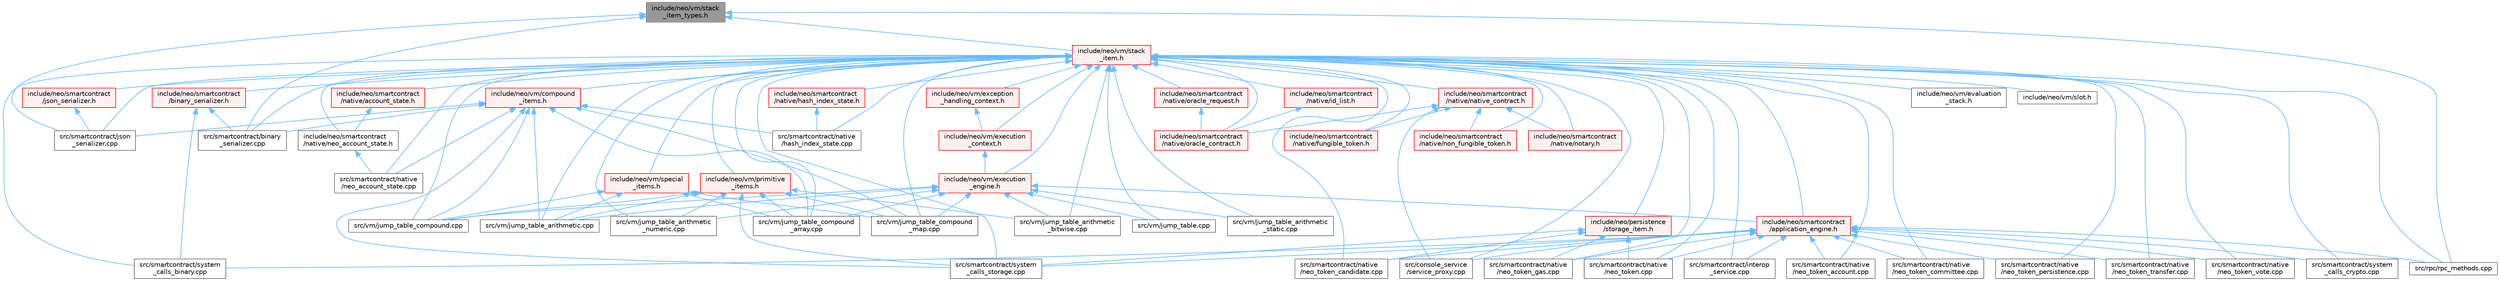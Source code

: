 digraph "include/neo/vm/stack_item_types.h"
{
 // LATEX_PDF_SIZE
  bgcolor="transparent";
  edge [fontname=Helvetica,fontsize=10,labelfontname=Helvetica,labelfontsize=10];
  node [fontname=Helvetica,fontsize=10,shape=box,height=0.2,width=0.4];
  Node1 [id="Node000001",label="include/neo/vm/stack\l_item_types.h",height=0.2,width=0.4,color="gray40", fillcolor="grey60", style="filled", fontcolor="black",tooltip=" "];
  Node1 -> Node2 [id="edge1_Node000001_Node000002",dir="back",color="steelblue1",style="solid",tooltip=" "];
  Node2 [id="Node000002",label="include/neo/vm/stack\l_item.h",height=0.2,width=0.4,color="red", fillcolor="#FFF0F0", style="filled",URL="$stack__item_8h.html",tooltip=" "];
  Node2 -> Node3 [id="edge2_Node000002_Node000003",dir="back",color="steelblue1",style="solid",tooltip=" "];
  Node3 [id="Node000003",label="include/neo/persistence\l/storage_item.h",height=0.2,width=0.4,color="red", fillcolor="#FFF0F0", style="filled",URL="$persistence_2storage__item_8h.html",tooltip=" "];
  Node3 -> Node154 [id="edge3_Node000003_Node000154",dir="back",color="steelblue1",style="solid",tooltip=" "];
  Node154 [id="Node000154",label="src/smartcontract/native\l/neo_token.cpp",height=0.2,width=0.4,color="grey40", fillcolor="white", style="filled",URL="$neo__token_8cpp.html",tooltip=" "];
  Node3 -> Node156 [id="edge4_Node000003_Node000156",dir="back",color="steelblue1",style="solid",tooltip=" "];
  Node156 [id="Node000156",label="src/smartcontract/native\l/neo_token_candidate.cpp",height=0.2,width=0.4,color="grey40", fillcolor="white", style="filled",URL="$neo__token__candidate_8cpp.html",tooltip=" "];
  Node3 -> Node158 [id="edge5_Node000003_Node000158",dir="back",color="steelblue1",style="solid",tooltip=" "];
  Node158 [id="Node000158",label="src/smartcontract/native\l/neo_token_gas.cpp",height=0.2,width=0.4,color="grey40", fillcolor="white", style="filled",URL="$neo__token__gas_8cpp.html",tooltip=" "];
  Node3 -> Node138 [id="edge6_Node000003_Node000138",dir="back",color="steelblue1",style="solid",tooltip=" "];
  Node138 [id="Node000138",label="src/smartcontract/system\l_calls_storage.cpp",height=0.2,width=0.4,color="grey40", fillcolor="white", style="filled",URL="$system__calls__storage_8cpp.html",tooltip=" "];
  Node2 -> Node129 [id="edge7_Node000002_Node000129",dir="back",color="steelblue1",style="solid",tooltip=" "];
  Node129 [id="Node000129",label="include/neo/smartcontract\l/application_engine.h",height=0.2,width=0.4,color="red", fillcolor="#FFF0F0", style="filled",URL="$application__engine_8h.html",tooltip=" "];
  Node129 -> Node96 [id="edge8_Node000129_Node000096",dir="back",color="steelblue1",style="solid",tooltip=" "];
  Node96 [id="Node000096",label="src/console_service\l/service_proxy.cpp",height=0.2,width=0.4,color="grey40", fillcolor="white", style="filled",URL="$service__proxy_8cpp.html",tooltip=" "];
  Node129 -> Node94 [id="edge9_Node000129_Node000094",dir="back",color="steelblue1",style="solid",tooltip=" "];
  Node94 [id="Node000094",label="src/rpc/rpc_methods.cpp",height=0.2,width=0.4,color="grey40", fillcolor="white", style="filled",URL="$rpc__methods_8cpp.html",tooltip=" "];
  Node129 -> Node143 [id="edge10_Node000129_Node000143",dir="back",color="steelblue1",style="solid",tooltip=" "];
  Node143 [id="Node000143",label="src/smartcontract/interop\l_service.cpp",height=0.2,width=0.4,color="grey40", fillcolor="white", style="filled",URL="$interop__service_8cpp.html",tooltip=" "];
  Node129 -> Node154 [id="edge11_Node000129_Node000154",dir="back",color="steelblue1",style="solid",tooltip=" "];
  Node129 -> Node155 [id="edge12_Node000129_Node000155",dir="back",color="steelblue1",style="solid",tooltip=" "];
  Node155 [id="Node000155",label="src/smartcontract/native\l/neo_token_account.cpp",height=0.2,width=0.4,color="grey40", fillcolor="white", style="filled",URL="$neo__token__account_8cpp.html",tooltip=" "];
  Node129 -> Node156 [id="edge13_Node000129_Node000156",dir="back",color="steelblue1",style="solid",tooltip=" "];
  Node129 -> Node157 [id="edge14_Node000129_Node000157",dir="back",color="steelblue1",style="solid",tooltip=" "];
  Node157 [id="Node000157",label="src/smartcontract/native\l/neo_token_committee.cpp",height=0.2,width=0.4,color="grey40", fillcolor="white", style="filled",URL="$neo__token__committee_8cpp.html",tooltip=" "];
  Node129 -> Node158 [id="edge15_Node000129_Node000158",dir="back",color="steelblue1",style="solid",tooltip=" "];
  Node129 -> Node159 [id="edge16_Node000129_Node000159",dir="back",color="steelblue1",style="solid",tooltip=" "];
  Node159 [id="Node000159",label="src/smartcontract/native\l/neo_token_persistence.cpp",height=0.2,width=0.4,color="grey40", fillcolor="white", style="filled",URL="$neo__token__persistence_8cpp.html",tooltip=" "];
  Node129 -> Node160 [id="edge17_Node000129_Node000160",dir="back",color="steelblue1",style="solid",tooltip=" "];
  Node160 [id="Node000160",label="src/smartcontract/native\l/neo_token_transfer.cpp",height=0.2,width=0.4,color="grey40", fillcolor="white", style="filled",URL="$neo__token__transfer_8cpp.html",tooltip=" "];
  Node129 -> Node161 [id="edge18_Node000129_Node000161",dir="back",color="steelblue1",style="solid",tooltip=" "];
  Node161 [id="Node000161",label="src/smartcontract/native\l/neo_token_vote.cpp",height=0.2,width=0.4,color="grey40", fillcolor="white", style="filled",URL="$neo__token__vote_8cpp.html",tooltip=" "];
  Node129 -> Node171 [id="edge19_Node000129_Node000171",dir="back",color="steelblue1",style="solid",tooltip=" "];
  Node171 [id="Node000171",label="src/smartcontract/system\l_calls_binary.cpp",height=0.2,width=0.4,color="grey40", fillcolor="white", style="filled",URL="$system__calls__binary_8cpp.html",tooltip=" "];
  Node129 -> Node135 [id="edge20_Node000129_Node000135",dir="back",color="steelblue1",style="solid",tooltip=" "];
  Node135 [id="Node000135",label="src/smartcontract/system\l_calls_crypto.cpp",height=0.2,width=0.4,color="grey40", fillcolor="white", style="filled",URL="$system__calls__crypto_8cpp.html",tooltip=" "];
  Node129 -> Node138 [id="edge21_Node000129_Node000138",dir="back",color="steelblue1",style="solid",tooltip=" "];
  Node2 -> Node224 [id="edge22_Node000002_Node000224",dir="back",color="steelblue1",style="solid",tooltip=" "];
  Node224 [id="Node000224",label="include/neo/smartcontract\l/binary_serializer.h",height=0.2,width=0.4,color="red", fillcolor="#FFF0F0", style="filled",URL="$binary__serializer_8h.html",tooltip=" "];
  Node224 -> Node225 [id="edge23_Node000224_Node000225",dir="back",color="steelblue1",style="solid",tooltip=" "];
  Node225 [id="Node000225",label="src/smartcontract/binary\l_serializer.cpp",height=0.2,width=0.4,color="grey40", fillcolor="white", style="filled",URL="$binary__serializer_8cpp.html",tooltip=" "];
  Node224 -> Node171 [id="edge24_Node000224_Node000171",dir="back",color="steelblue1",style="solid",tooltip=" "];
  Node2 -> Node226 [id="edge25_Node000002_Node000226",dir="back",color="steelblue1",style="solid",tooltip=" "];
  Node226 [id="Node000226",label="include/neo/smartcontract\l/json_serializer.h",height=0.2,width=0.4,color="red", fillcolor="#FFF0F0", style="filled",URL="$json__serializer_8h.html",tooltip=" "];
  Node226 -> Node227 [id="edge26_Node000226_Node000227",dir="back",color="steelblue1",style="solid",tooltip=" "];
  Node227 [id="Node000227",label="src/smartcontract/json\l_serializer.cpp",height=0.2,width=0.4,color="grey40", fillcolor="white", style="filled",URL="$json__serializer_8cpp.html",tooltip=" "];
  Node2 -> Node228 [id="edge27_Node000002_Node000228",dir="back",color="steelblue1",style="solid",tooltip=" "];
  Node228 [id="Node000228",label="include/neo/smartcontract\l/native/account_state.h",height=0.2,width=0.4,color="red", fillcolor="#FFF0F0", style="filled",URL="$account__state_8h.html",tooltip=" "];
  Node228 -> Node229 [id="edge28_Node000228_Node000229",dir="back",color="steelblue1",style="solid",tooltip=" "];
  Node229 [id="Node000229",label="include/neo/smartcontract\l/native/neo_account_state.h",height=0.2,width=0.4,color="grey40", fillcolor="white", style="filled",URL="$neo__account__state_8h.html",tooltip=" "];
  Node229 -> Node230 [id="edge29_Node000229_Node000230",dir="back",color="steelblue1",style="solid",tooltip=" "];
  Node230 [id="Node000230",label="src/smartcontract/native\l/neo_account_state.cpp",height=0.2,width=0.4,color="grey40", fillcolor="white", style="filled",URL="$neo__account__state_8cpp.html",tooltip=" "];
  Node2 -> Node182 [id="edge30_Node000002_Node000182",dir="back",color="steelblue1",style="solid",tooltip=" "];
  Node182 [id="Node000182",label="include/neo/smartcontract\l/native/fungible_token.h",height=0.2,width=0.4,color="red", fillcolor="#FFF0F0", style="filled",URL="$fungible__token_8h.html",tooltip=" "];
  Node2 -> Node232 [id="edge31_Node000002_Node000232",dir="back",color="steelblue1",style="solid",tooltip=" "];
  Node232 [id="Node000232",label="include/neo/smartcontract\l/native/hash_index_state.h",height=0.2,width=0.4,color="red", fillcolor="#FFF0F0", style="filled",URL="$hash__index__state_8h.html",tooltip=" "];
  Node232 -> Node233 [id="edge32_Node000232_Node000233",dir="back",color="steelblue1",style="solid",tooltip=" "];
  Node233 [id="Node000233",label="src/smartcontract/native\l/hash_index_state.cpp",height=0.2,width=0.4,color="grey40", fillcolor="white", style="filled",URL="$hash__index__state_8cpp.html",tooltip=" "];
  Node2 -> Node234 [id="edge33_Node000002_Node000234",dir="back",color="steelblue1",style="solid",tooltip=" "];
  Node234 [id="Node000234",label="include/neo/smartcontract\l/native/id_list.h",height=0.2,width=0.4,color="red", fillcolor="#FFF0F0", style="filled",URL="$id__list_8h.html",tooltip=" "];
  Node234 -> Node196 [id="edge34_Node000234_Node000196",dir="back",color="steelblue1",style="solid",tooltip=" "];
  Node196 [id="Node000196",label="include/neo/smartcontract\l/native/oracle_contract.h",height=0.2,width=0.4,color="red", fillcolor="#FFF0F0", style="filled",URL="$oracle__contract_8h.html",tooltip=" "];
  Node2 -> Node177 [id="edge35_Node000002_Node000177",dir="back",color="steelblue1",style="solid",tooltip=" "];
  Node177 [id="Node000177",label="include/neo/smartcontract\l/native/native_contract.h",height=0.2,width=0.4,color="red", fillcolor="#FFF0F0", style="filled",URL="$native_2native__contract_8h.html",tooltip=" "];
  Node177 -> Node182 [id="edge36_Node000177_Node000182",dir="back",color="steelblue1",style="solid",tooltip=" "];
  Node177 -> Node194 [id="edge37_Node000177_Node000194",dir="back",color="steelblue1",style="solid",tooltip=" "];
  Node194 [id="Node000194",label="include/neo/smartcontract\l/native/non_fungible_token.h",height=0.2,width=0.4,color="red", fillcolor="#FFF0F0", style="filled",URL="$non__fungible__token_8h.html",tooltip=" "];
  Node177 -> Node195 [id="edge38_Node000177_Node000195",dir="back",color="steelblue1",style="solid",tooltip=" "];
  Node195 [id="Node000195",label="include/neo/smartcontract\l/native/notary.h",height=0.2,width=0.4,color="red", fillcolor="#FFF0F0", style="filled",URL="$notary_8h.html",tooltip=" "];
  Node177 -> Node196 [id="edge39_Node000177_Node000196",dir="back",color="steelblue1",style="solid",tooltip=" "];
  Node177 -> Node96 [id="edge40_Node000177_Node000096",dir="back",color="steelblue1",style="solid",tooltip=" "];
  Node2 -> Node229 [id="edge41_Node000002_Node000229",dir="back",color="steelblue1",style="solid",tooltip=" "];
  Node2 -> Node194 [id="edge42_Node000002_Node000194",dir="back",color="steelblue1",style="solid",tooltip=" "];
  Node2 -> Node195 [id="edge43_Node000002_Node000195",dir="back",color="steelblue1",style="solid",tooltip=" "];
  Node2 -> Node196 [id="edge44_Node000002_Node000196",dir="back",color="steelblue1",style="solid",tooltip=" "];
  Node2 -> Node236 [id="edge45_Node000002_Node000236",dir="back",color="steelblue1",style="solid",tooltip=" "];
  Node236 [id="Node000236",label="include/neo/smartcontract\l/native/oracle_request.h",height=0.2,width=0.4,color="red", fillcolor="#FFF0F0", style="filled",URL="$oracle__request_8h.html",tooltip=" "];
  Node236 -> Node196 [id="edge46_Node000236_Node000196",dir="back",color="steelblue1",style="solid",tooltip=" "];
  Node2 -> Node238 [id="edge47_Node000002_Node000238",dir="back",color="steelblue1",style="solid",tooltip=" "];
  Node238 [id="Node000238",label="include/neo/vm/compound\l_items.h",height=0.2,width=0.4,color="red", fillcolor="#FFF0F0", style="filled",URL="$compound__items_8h.html",tooltip=" "];
  Node238 -> Node225 [id="edge48_Node000238_Node000225",dir="back",color="steelblue1",style="solid",tooltip=" "];
  Node238 -> Node227 [id="edge49_Node000238_Node000227",dir="back",color="steelblue1",style="solid",tooltip=" "];
  Node238 -> Node233 [id="edge50_Node000238_Node000233",dir="back",color="steelblue1",style="solid",tooltip=" "];
  Node238 -> Node230 [id="edge51_Node000238_Node000230",dir="back",color="steelblue1",style="solid",tooltip=" "];
  Node238 -> Node138 [id="edge52_Node000238_Node000138",dir="back",color="steelblue1",style="solid",tooltip=" "];
  Node238 -> Node242 [id="edge53_Node000238_Node000242",dir="back",color="steelblue1",style="solid",tooltip=" "];
  Node242 [id="Node000242",label="src/vm/jump_table_arithmetic.cpp",height=0.2,width=0.4,color="grey40", fillcolor="white", style="filled",URL="$jump__table__arithmetic_8cpp.html",tooltip=" "];
  Node238 -> Node243 [id="edge54_Node000238_Node000243",dir="back",color="steelblue1",style="solid",tooltip=" "];
  Node243 [id="Node000243",label="src/vm/jump_table_compound.cpp",height=0.2,width=0.4,color="grey40", fillcolor="white", style="filled",URL="$jump__table__compound_8cpp.html",tooltip=" "];
  Node238 -> Node244 [id="edge55_Node000238_Node000244",dir="back",color="steelblue1",style="solid",tooltip=" "];
  Node244 [id="Node000244",label="src/vm/jump_table_compound\l_array.cpp",height=0.2,width=0.4,color="grey40", fillcolor="white", style="filled",URL="$jump__table__compound__array_8cpp.html",tooltip=" "];
  Node238 -> Node245 [id="edge56_Node000238_Node000245",dir="back",color="steelblue1",style="solid",tooltip=" "];
  Node245 [id="Node000245",label="src/vm/jump_table_compound\l_map.cpp",height=0.2,width=0.4,color="grey40", fillcolor="white", style="filled",URL="$jump__table__compound__map_8cpp.html",tooltip=" "];
  Node2 -> Node263 [id="edge57_Node000002_Node000263",dir="back",color="steelblue1",style="solid",tooltip=" "];
  Node263 [id="Node000263",label="include/neo/vm/evaluation\l_stack.h",height=0.2,width=0.4,color="grey40", fillcolor="white", style="filled",URL="$evaluation__stack_8h.html",tooltip=" "];
  Node2 -> Node264 [id="edge58_Node000002_Node000264",dir="back",color="steelblue1",style="solid",tooltip=" "];
  Node264 [id="Node000264",label="include/neo/vm/exception\l_handling_context.h",height=0.2,width=0.4,color="red", fillcolor="#FFF0F0", style="filled",URL="$exception__handling__context_8h.html",tooltip=" "];
  Node264 -> Node265 [id="edge59_Node000264_Node000265",dir="back",color="steelblue1",style="solid",tooltip=" "];
  Node265 [id="Node000265",label="include/neo/vm/execution\l_context.h",height=0.2,width=0.4,color="red", fillcolor="#FFF0F0", style="filled",URL="$execution__context_8h.html",tooltip=" "];
  Node265 -> Node266 [id="edge60_Node000265_Node000266",dir="back",color="steelblue1",style="solid",tooltip=" "];
  Node266 [id="Node000266",label="include/neo/vm/execution\l_engine.h",height=0.2,width=0.4,color="red", fillcolor="#FFF0F0", style="filled",URL="$execution__engine_8h.html",tooltip=" "];
  Node266 -> Node129 [id="edge61_Node000266_Node000129",dir="back",color="steelblue1",style="solid",tooltip=" "];
  Node266 -> Node270 [id="edge62_Node000266_Node000270",dir="back",color="steelblue1",style="solid",tooltip=" "];
  Node270 [id="Node000270",label="src/vm/jump_table.cpp",height=0.2,width=0.4,color="grey40", fillcolor="white", style="filled",URL="$jump__table_8cpp.html",tooltip=" "];
  Node266 -> Node242 [id="edge63_Node000266_Node000242",dir="back",color="steelblue1",style="solid",tooltip=" "];
  Node266 -> Node271 [id="edge64_Node000266_Node000271",dir="back",color="steelblue1",style="solid",tooltip=" "];
  Node271 [id="Node000271",label="src/vm/jump_table_arithmetic\l_bitwise.cpp",height=0.2,width=0.4,color="grey40", fillcolor="white", style="filled",URL="$jump__table__arithmetic__bitwise_8cpp.html",tooltip=" "];
  Node266 -> Node272 [id="edge65_Node000266_Node000272",dir="back",color="steelblue1",style="solid",tooltip=" "];
  Node272 [id="Node000272",label="src/vm/jump_table_arithmetic\l_numeric.cpp",height=0.2,width=0.4,color="grey40", fillcolor="white", style="filled",URL="$jump__table__arithmetic__numeric_8cpp.html",tooltip=" "];
  Node266 -> Node273 [id="edge66_Node000266_Node000273",dir="back",color="steelblue1",style="solid",tooltip=" "];
  Node273 [id="Node000273",label="src/vm/jump_table_arithmetic\l_static.cpp",height=0.2,width=0.4,color="grey40", fillcolor="white", style="filled",URL="$jump__table__arithmetic__static_8cpp.html",tooltip=" "];
  Node266 -> Node243 [id="edge67_Node000266_Node000243",dir="back",color="steelblue1",style="solid",tooltip=" "];
  Node266 -> Node244 [id="edge68_Node000266_Node000244",dir="back",color="steelblue1",style="solid",tooltip=" "];
  Node266 -> Node245 [id="edge69_Node000266_Node000245",dir="back",color="steelblue1",style="solid",tooltip=" "];
  Node2 -> Node265 [id="edge70_Node000002_Node000265",dir="back",color="steelblue1",style="solid",tooltip=" "];
  Node2 -> Node266 [id="edge71_Node000002_Node000266",dir="back",color="steelblue1",style="solid",tooltip=" "];
  Node2 -> Node277 [id="edge72_Node000002_Node000277",dir="back",color="steelblue1",style="solid",tooltip=" "];
  Node277 [id="Node000277",label="include/neo/vm/primitive\l_items.h",height=0.2,width=0.4,color="red", fillcolor="#FFF0F0", style="filled",URL="$primitive__items_8h.html",tooltip=" "];
  Node277 -> Node138 [id="edge73_Node000277_Node000138",dir="back",color="steelblue1",style="solid",tooltip=" "];
  Node277 -> Node242 [id="edge74_Node000277_Node000242",dir="back",color="steelblue1",style="solid",tooltip=" "];
  Node277 -> Node271 [id="edge75_Node000277_Node000271",dir="back",color="steelblue1",style="solid",tooltip=" "];
  Node277 -> Node272 [id="edge76_Node000277_Node000272",dir="back",color="steelblue1",style="solid",tooltip=" "];
  Node277 -> Node243 [id="edge77_Node000277_Node000243",dir="back",color="steelblue1",style="solid",tooltip=" "];
  Node277 -> Node244 [id="edge78_Node000277_Node000244",dir="back",color="steelblue1",style="solid",tooltip=" "];
  Node277 -> Node245 [id="edge79_Node000277_Node000245",dir="back",color="steelblue1",style="solid",tooltip=" "];
  Node2 -> Node279 [id="edge80_Node000002_Node000279",dir="back",color="steelblue1",style="solid",tooltip=" "];
  Node279 [id="Node000279",label="include/neo/vm/slot.h",height=0.2,width=0.4,color="grey40", fillcolor="white", style="filled",URL="$slot_8h.html",tooltip=" "];
  Node2 -> Node280 [id="edge81_Node000002_Node000280",dir="back",color="steelblue1",style="solid",tooltip=" "];
  Node280 [id="Node000280",label="include/neo/vm/special\l_items.h",height=0.2,width=0.4,color="red", fillcolor="#FFF0F0", style="filled",URL="$special__items_8h.html",tooltip=" "];
  Node280 -> Node242 [id="edge82_Node000280_Node000242",dir="back",color="steelblue1",style="solid",tooltip=" "];
  Node280 -> Node243 [id="edge83_Node000280_Node000243",dir="back",color="steelblue1",style="solid",tooltip=" "];
  Node280 -> Node244 [id="edge84_Node000280_Node000244",dir="back",color="steelblue1",style="solid",tooltip=" "];
  Node280 -> Node245 [id="edge85_Node000280_Node000245",dir="back",color="steelblue1",style="solid",tooltip=" "];
  Node2 -> Node96 [id="edge86_Node000002_Node000096",dir="back",color="steelblue1",style="solid",tooltip=" "];
  Node2 -> Node94 [id="edge87_Node000002_Node000094",dir="back",color="steelblue1",style="solid",tooltip=" "];
  Node2 -> Node225 [id="edge88_Node000002_Node000225",dir="back",color="steelblue1",style="solid",tooltip=" "];
  Node2 -> Node143 [id="edge89_Node000002_Node000143",dir="back",color="steelblue1",style="solid",tooltip=" "];
  Node2 -> Node227 [id="edge90_Node000002_Node000227",dir="back",color="steelblue1",style="solid",tooltip=" "];
  Node2 -> Node233 [id="edge91_Node000002_Node000233",dir="back",color="steelblue1",style="solid",tooltip=" "];
  Node2 -> Node230 [id="edge92_Node000002_Node000230",dir="back",color="steelblue1",style="solid",tooltip=" "];
  Node2 -> Node154 [id="edge93_Node000002_Node000154",dir="back",color="steelblue1",style="solid",tooltip=" "];
  Node2 -> Node155 [id="edge94_Node000002_Node000155",dir="back",color="steelblue1",style="solid",tooltip=" "];
  Node2 -> Node156 [id="edge95_Node000002_Node000156",dir="back",color="steelblue1",style="solid",tooltip=" "];
  Node2 -> Node157 [id="edge96_Node000002_Node000157",dir="back",color="steelblue1",style="solid",tooltip=" "];
  Node2 -> Node158 [id="edge97_Node000002_Node000158",dir="back",color="steelblue1",style="solid",tooltip=" "];
  Node2 -> Node159 [id="edge98_Node000002_Node000159",dir="back",color="steelblue1",style="solid",tooltip=" "];
  Node2 -> Node160 [id="edge99_Node000002_Node000160",dir="back",color="steelblue1",style="solid",tooltip=" "];
  Node2 -> Node161 [id="edge100_Node000002_Node000161",dir="back",color="steelblue1",style="solid",tooltip=" "];
  Node2 -> Node171 [id="edge101_Node000002_Node000171",dir="back",color="steelblue1",style="solid",tooltip=" "];
  Node2 -> Node135 [id="edge102_Node000002_Node000135",dir="back",color="steelblue1",style="solid",tooltip=" "];
  Node2 -> Node138 [id="edge103_Node000002_Node000138",dir="back",color="steelblue1",style="solid",tooltip=" "];
  Node2 -> Node270 [id="edge104_Node000002_Node000270",dir="back",color="steelblue1",style="solid",tooltip=" "];
  Node2 -> Node242 [id="edge105_Node000002_Node000242",dir="back",color="steelblue1",style="solid",tooltip=" "];
  Node2 -> Node271 [id="edge106_Node000002_Node000271",dir="back",color="steelblue1",style="solid",tooltip=" "];
  Node2 -> Node272 [id="edge107_Node000002_Node000272",dir="back",color="steelblue1",style="solid",tooltip=" "];
  Node2 -> Node273 [id="edge108_Node000002_Node000273",dir="back",color="steelblue1",style="solid",tooltip=" "];
  Node2 -> Node243 [id="edge109_Node000002_Node000243",dir="back",color="steelblue1",style="solid",tooltip=" "];
  Node2 -> Node244 [id="edge110_Node000002_Node000244",dir="back",color="steelblue1",style="solid",tooltip=" "];
  Node2 -> Node245 [id="edge111_Node000002_Node000245",dir="back",color="steelblue1",style="solid",tooltip=" "];
  Node1 -> Node94 [id="edge112_Node000001_Node000094",dir="back",color="steelblue1",style="solid",tooltip=" "];
  Node1 -> Node225 [id="edge113_Node000001_Node000225",dir="back",color="steelblue1",style="solid",tooltip=" "];
  Node1 -> Node227 [id="edge114_Node000001_Node000227",dir="back",color="steelblue1",style="solid",tooltip=" "];
}
